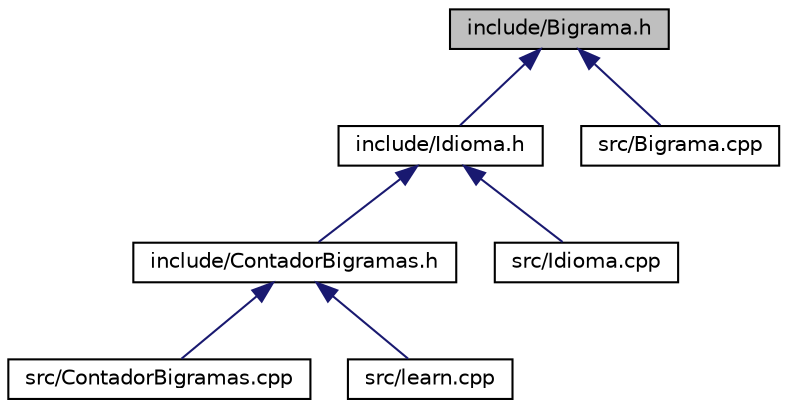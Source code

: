 digraph "include/Bigrama.h"
{
  edge [fontname="Helvetica",fontsize="10",labelfontname="Helvetica",labelfontsize="10"];
  node [fontname="Helvetica",fontsize="10",shape=record];
  Node1 [label="include/Bigrama.h",height=0.2,width=0.4,color="black", fillcolor="grey75", style="filled", fontcolor="black"];
  Node1 -> Node2 [dir="back",color="midnightblue",fontsize="10",style="solid",fontname="Helvetica"];
  Node2 [label="include/Idioma.h",height=0.2,width=0.4,color="black", fillcolor="white", style="filled",URL="$Idioma_8h.html"];
  Node2 -> Node3 [dir="back",color="midnightblue",fontsize="10",style="solid",fontname="Helvetica"];
  Node3 [label="include/ContadorBigramas.h",height=0.2,width=0.4,color="black", fillcolor="white", style="filled",URL="$ContadorBigramas_8h.html"];
  Node3 -> Node4 [dir="back",color="midnightblue",fontsize="10",style="solid",fontname="Helvetica"];
  Node4 [label="src/ContadorBigramas.cpp",height=0.2,width=0.4,color="black", fillcolor="white", style="filled",URL="$ContadorBigramas_8cpp.html"];
  Node3 -> Node5 [dir="back",color="midnightblue",fontsize="10",style="solid",fontname="Helvetica"];
  Node5 [label="src/learn.cpp",height=0.2,width=0.4,color="black", fillcolor="white", style="filled",URL="$learn_8cpp.html"];
  Node2 -> Node6 [dir="back",color="midnightblue",fontsize="10",style="solid",fontname="Helvetica"];
  Node6 [label="src/Idioma.cpp",height=0.2,width=0.4,color="black", fillcolor="white", style="filled",URL="$Idioma_8cpp.html"];
  Node1 -> Node7 [dir="back",color="midnightblue",fontsize="10",style="solid",fontname="Helvetica"];
  Node7 [label="src/Bigrama.cpp",height=0.2,width=0.4,color="black", fillcolor="white", style="filled",URL="$Bigrama_8cpp.html"];
}

